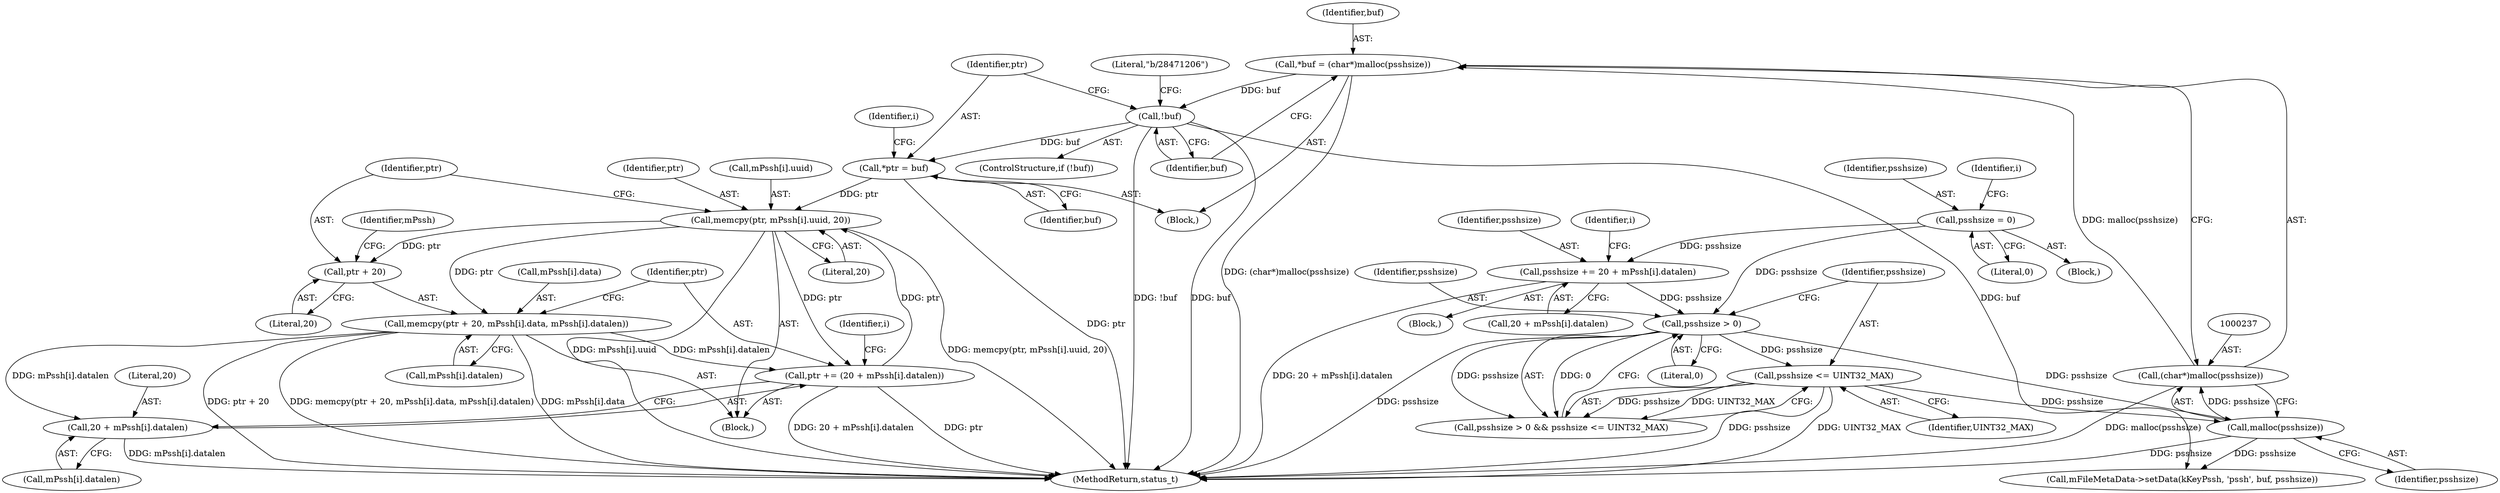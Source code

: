 digraph "0_Android_e7142a0703bc93f75e213e96ebc19000022afed9_0@API" {
"1000263" [label="(Call,memcpy(ptr, mPssh[i].uuid, 20))"];
"1000285" [label="(Call,ptr += (20 + mPssh[i].datalen))"];
"1000271" [label="(Call,memcpy(ptr + 20, mPssh[i].data, mPssh[i].datalen))"];
"1000263" [label="(Call,memcpy(ptr, mPssh[i].uuid, 20))"];
"1000249" [label="(Call,*ptr = buf)"];
"1000241" [label="(Call,!buf)"];
"1000234" [label="(Call,*buf = (char*)malloc(psshsize))"];
"1000236" [label="(Call,(char*)malloc(psshsize))"];
"1000238" [label="(Call,malloc(psshsize))"];
"1000226" [label="(Call,psshsize > 0)"];
"1000215" [label="(Call,psshsize += 20 + mPssh[i].datalen)"];
"1000201" [label="(Call,psshsize = 0)"];
"1000229" [label="(Call,psshsize <= UINT32_MAX)"];
"1000272" [label="(Call,ptr + 20)"];
"1000287" [label="(Call,20 + mPssh[i].datalen)"];
"1000234" [label="(Call,*buf = (char*)malloc(psshsize))"];
"1000273" [label="(Identifier,ptr)"];
"1000263" [label="(Call,memcpy(ptr, mPssh[i].uuid, 20))"];
"1000241" [label="(Call,!buf)"];
"1000240" [label="(ControlStructure,if (!buf))"];
"1000239" [label="(Identifier,psshsize)"];
"1000303" [label="(MethodReturn,status_t)"];
"1000255" [label="(Identifier,i)"];
"1000262" [label="(Block,)"];
"1000286" [label="(Identifier,ptr)"];
"1000285" [label="(Call,ptr += (20 + mPssh[i].datalen))"];
"1000272" [label="(Call,ptr + 20)"];
"1000235" [label="(Identifier,buf)"];
"1000261" [label="(Identifier,i)"];
"1000214" [label="(Block,)"];
"1000207" [label="(Identifier,i)"];
"1000289" [label="(Call,mPssh[i].datalen)"];
"1000251" [label="(Identifier,buf)"];
"1000226" [label="(Call,psshsize > 0)"];
"1000231" [label="(Identifier,UINT32_MAX)"];
"1000229" [label="(Call,psshsize <= UINT32_MAX)"];
"1000249" [label="(Call,*ptr = buf)"];
"1000228" [label="(Literal,0)"];
"1000102" [label="(Block,)"];
"1000270" [label="(Literal,20)"];
"1000274" [label="(Literal,20)"];
"1000202" [label="(Identifier,psshsize)"];
"1000225" [label="(Call,psshsize > 0 && psshsize <= UINT32_MAX)"];
"1000217" [label="(Call,20 + mPssh[i].datalen)"];
"1000227" [label="(Identifier,psshsize)"];
"1000287" [label="(Call,20 + mPssh[i].datalen)"];
"1000203" [label="(Literal,0)"];
"1000271" [label="(Call,memcpy(ptr + 20, mPssh[i].data, mPssh[i].datalen))"];
"1000294" [label="(Call,mFileMetaData->setData(kKeyPssh, 'pssh', buf, psshsize))"];
"1000264" [label="(Identifier,ptr)"];
"1000236" [label="(Call,(char*)malloc(psshsize))"];
"1000275" [label="(Call,mPssh[i].data)"];
"1000215" [label="(Call,psshsize += 20 + mPssh[i].datalen)"];
"1000230" [label="(Identifier,psshsize)"];
"1000250" [label="(Identifier,ptr)"];
"1000232" [label="(Block,)"];
"1000288" [label="(Literal,20)"];
"1000201" [label="(Call,psshsize = 0)"];
"1000280" [label="(Call,mPssh[i].datalen)"];
"1000265" [label="(Call,mPssh[i].uuid)"];
"1000245" [label="(Literal,\"b/28471206\")"];
"1000216" [label="(Identifier,psshsize)"];
"1000242" [label="(Identifier,buf)"];
"1000213" [label="(Identifier,i)"];
"1000277" [label="(Identifier,mPssh)"];
"1000238" [label="(Call,malloc(psshsize))"];
"1000263" -> "1000262"  [label="AST: "];
"1000263" -> "1000270"  [label="CFG: "];
"1000264" -> "1000263"  [label="AST: "];
"1000265" -> "1000263"  [label="AST: "];
"1000270" -> "1000263"  [label="AST: "];
"1000273" -> "1000263"  [label="CFG: "];
"1000263" -> "1000303"  [label="DDG: mPssh[i].uuid"];
"1000263" -> "1000303"  [label="DDG: memcpy(ptr, mPssh[i].uuid, 20)"];
"1000285" -> "1000263"  [label="DDG: ptr"];
"1000249" -> "1000263"  [label="DDG: ptr"];
"1000263" -> "1000271"  [label="DDG: ptr"];
"1000263" -> "1000272"  [label="DDG: ptr"];
"1000263" -> "1000285"  [label="DDG: ptr"];
"1000285" -> "1000262"  [label="AST: "];
"1000285" -> "1000287"  [label="CFG: "];
"1000286" -> "1000285"  [label="AST: "];
"1000287" -> "1000285"  [label="AST: "];
"1000261" -> "1000285"  [label="CFG: "];
"1000285" -> "1000303"  [label="DDG: ptr"];
"1000285" -> "1000303"  [label="DDG: 20 + mPssh[i].datalen"];
"1000271" -> "1000285"  [label="DDG: mPssh[i].datalen"];
"1000271" -> "1000262"  [label="AST: "];
"1000271" -> "1000280"  [label="CFG: "];
"1000272" -> "1000271"  [label="AST: "];
"1000275" -> "1000271"  [label="AST: "];
"1000280" -> "1000271"  [label="AST: "];
"1000286" -> "1000271"  [label="CFG: "];
"1000271" -> "1000303"  [label="DDG: mPssh[i].data"];
"1000271" -> "1000303"  [label="DDG: ptr + 20"];
"1000271" -> "1000303"  [label="DDG: memcpy(ptr + 20, mPssh[i].data, mPssh[i].datalen)"];
"1000271" -> "1000287"  [label="DDG: mPssh[i].datalen"];
"1000249" -> "1000232"  [label="AST: "];
"1000249" -> "1000251"  [label="CFG: "];
"1000250" -> "1000249"  [label="AST: "];
"1000251" -> "1000249"  [label="AST: "];
"1000255" -> "1000249"  [label="CFG: "];
"1000249" -> "1000303"  [label="DDG: ptr"];
"1000241" -> "1000249"  [label="DDG: buf"];
"1000241" -> "1000240"  [label="AST: "];
"1000241" -> "1000242"  [label="CFG: "];
"1000242" -> "1000241"  [label="AST: "];
"1000245" -> "1000241"  [label="CFG: "];
"1000250" -> "1000241"  [label="CFG: "];
"1000241" -> "1000303"  [label="DDG: buf"];
"1000241" -> "1000303"  [label="DDG: !buf"];
"1000234" -> "1000241"  [label="DDG: buf"];
"1000241" -> "1000294"  [label="DDG: buf"];
"1000234" -> "1000232"  [label="AST: "];
"1000234" -> "1000236"  [label="CFG: "];
"1000235" -> "1000234"  [label="AST: "];
"1000236" -> "1000234"  [label="AST: "];
"1000242" -> "1000234"  [label="CFG: "];
"1000234" -> "1000303"  [label="DDG: (char*)malloc(psshsize)"];
"1000236" -> "1000234"  [label="DDG: malloc(psshsize)"];
"1000236" -> "1000238"  [label="CFG: "];
"1000237" -> "1000236"  [label="AST: "];
"1000238" -> "1000236"  [label="AST: "];
"1000236" -> "1000303"  [label="DDG: malloc(psshsize)"];
"1000238" -> "1000236"  [label="DDG: psshsize"];
"1000238" -> "1000239"  [label="CFG: "];
"1000239" -> "1000238"  [label="AST: "];
"1000238" -> "1000303"  [label="DDG: psshsize"];
"1000226" -> "1000238"  [label="DDG: psshsize"];
"1000229" -> "1000238"  [label="DDG: psshsize"];
"1000238" -> "1000294"  [label="DDG: psshsize"];
"1000226" -> "1000225"  [label="AST: "];
"1000226" -> "1000228"  [label="CFG: "];
"1000227" -> "1000226"  [label="AST: "];
"1000228" -> "1000226"  [label="AST: "];
"1000230" -> "1000226"  [label="CFG: "];
"1000225" -> "1000226"  [label="CFG: "];
"1000226" -> "1000303"  [label="DDG: psshsize"];
"1000226" -> "1000225"  [label="DDG: psshsize"];
"1000226" -> "1000225"  [label="DDG: 0"];
"1000215" -> "1000226"  [label="DDG: psshsize"];
"1000201" -> "1000226"  [label="DDG: psshsize"];
"1000226" -> "1000229"  [label="DDG: psshsize"];
"1000215" -> "1000214"  [label="AST: "];
"1000215" -> "1000217"  [label="CFG: "];
"1000216" -> "1000215"  [label="AST: "];
"1000217" -> "1000215"  [label="AST: "];
"1000213" -> "1000215"  [label="CFG: "];
"1000215" -> "1000303"  [label="DDG: 20 + mPssh[i].datalen"];
"1000201" -> "1000215"  [label="DDG: psshsize"];
"1000201" -> "1000102"  [label="AST: "];
"1000201" -> "1000203"  [label="CFG: "];
"1000202" -> "1000201"  [label="AST: "];
"1000203" -> "1000201"  [label="AST: "];
"1000207" -> "1000201"  [label="CFG: "];
"1000229" -> "1000225"  [label="AST: "];
"1000229" -> "1000231"  [label="CFG: "];
"1000230" -> "1000229"  [label="AST: "];
"1000231" -> "1000229"  [label="AST: "];
"1000225" -> "1000229"  [label="CFG: "];
"1000229" -> "1000303"  [label="DDG: UINT32_MAX"];
"1000229" -> "1000303"  [label="DDG: psshsize"];
"1000229" -> "1000225"  [label="DDG: psshsize"];
"1000229" -> "1000225"  [label="DDG: UINT32_MAX"];
"1000272" -> "1000274"  [label="CFG: "];
"1000273" -> "1000272"  [label="AST: "];
"1000274" -> "1000272"  [label="AST: "];
"1000277" -> "1000272"  [label="CFG: "];
"1000287" -> "1000289"  [label="CFG: "];
"1000288" -> "1000287"  [label="AST: "];
"1000289" -> "1000287"  [label="AST: "];
"1000287" -> "1000303"  [label="DDG: mPssh[i].datalen"];
}
